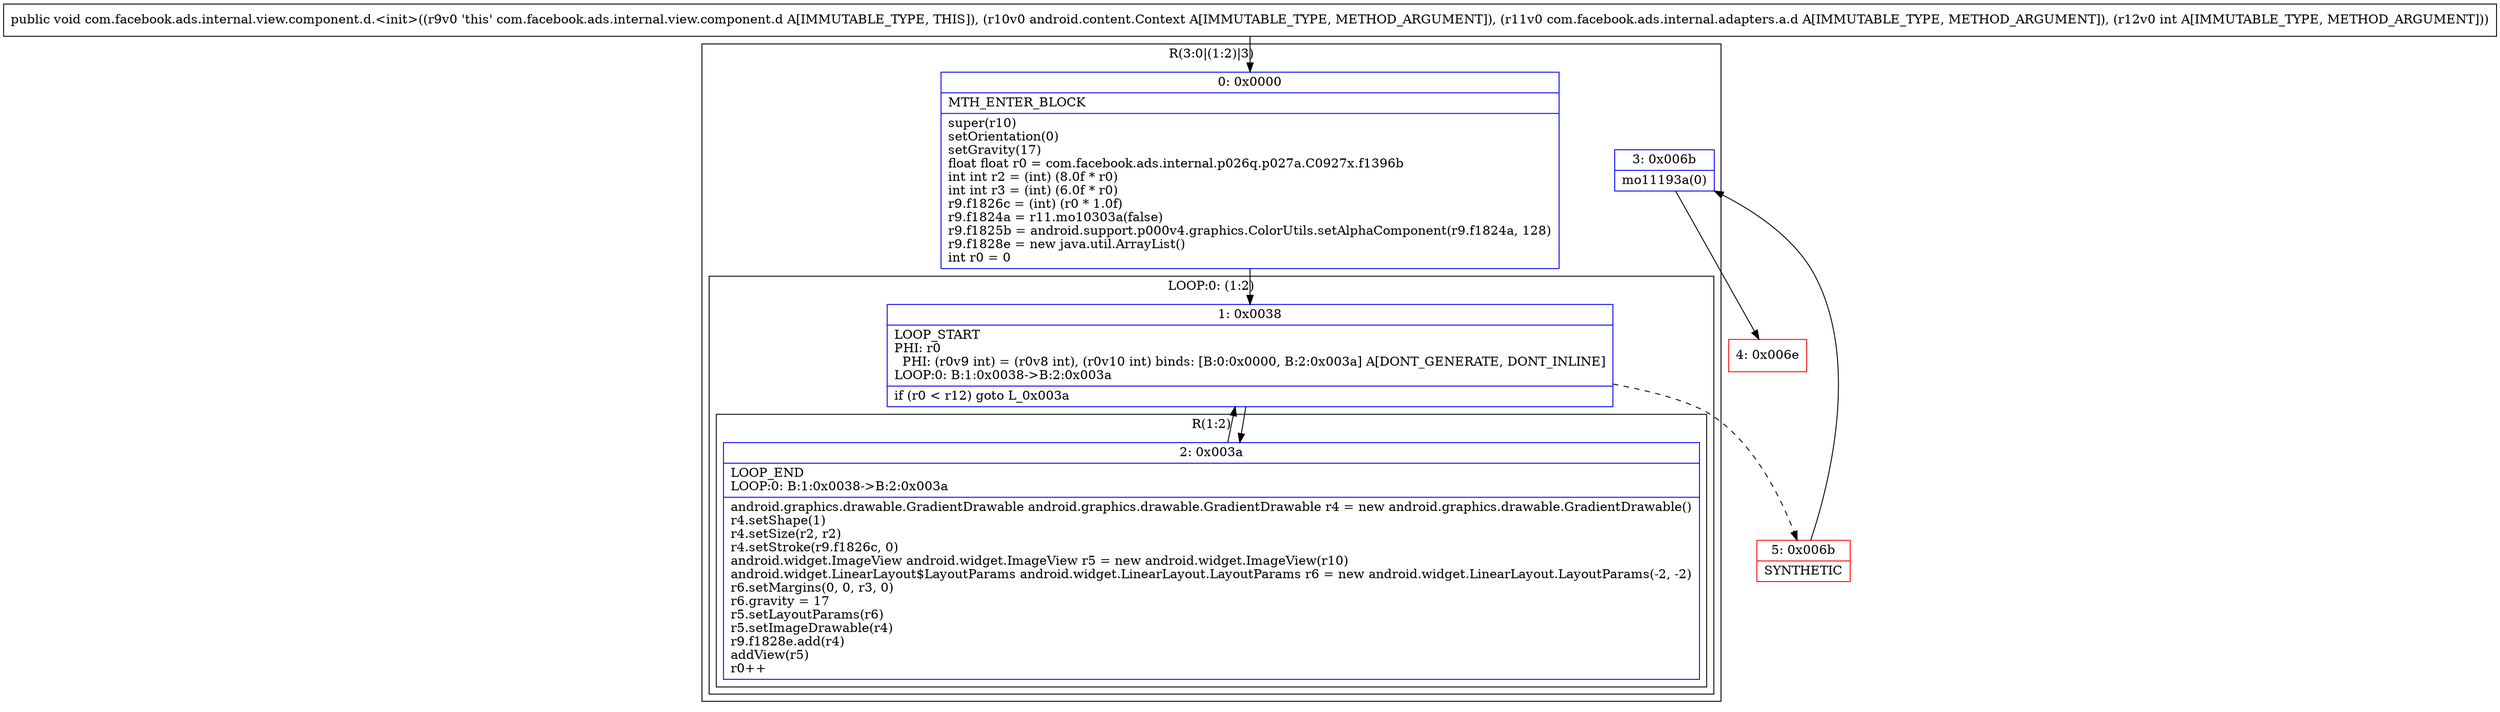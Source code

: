 digraph "CFG forcom.facebook.ads.internal.view.component.d.\<init\>(Landroid\/content\/Context;Lcom\/facebook\/ads\/internal\/adapters\/a\/d;I)V" {
subgraph cluster_Region_1006509012 {
label = "R(3:0|(1:2)|3)";
node [shape=record,color=blue];
Node_0 [shape=record,label="{0\:\ 0x0000|MTH_ENTER_BLOCK\l|super(r10)\lsetOrientation(0)\lsetGravity(17)\lfloat float r0 = com.facebook.ads.internal.p026q.p027a.C0927x.f1396b\lint int r2 = (int) (8.0f * r0)\lint int r3 = (int) (6.0f * r0)\lr9.f1826c = (int) (r0 * 1.0f)\lr9.f1824a = r11.mo10303a(false)\lr9.f1825b = android.support.p000v4.graphics.ColorUtils.setAlphaComponent(r9.f1824a, 128)\lr9.f1828e = new java.util.ArrayList()\lint r0 = 0\l}"];
subgraph cluster_LoopRegion_928496890 {
label = "LOOP:0: (1:2)";
node [shape=record,color=blue];
Node_1 [shape=record,label="{1\:\ 0x0038|LOOP_START\lPHI: r0 \l  PHI: (r0v9 int) = (r0v8 int), (r0v10 int) binds: [B:0:0x0000, B:2:0x003a] A[DONT_GENERATE, DONT_INLINE]\lLOOP:0: B:1:0x0038\-\>B:2:0x003a\l|if (r0 \< r12) goto L_0x003a\l}"];
subgraph cluster_Region_1493117440 {
label = "R(1:2)";
node [shape=record,color=blue];
Node_2 [shape=record,label="{2\:\ 0x003a|LOOP_END\lLOOP:0: B:1:0x0038\-\>B:2:0x003a\l|android.graphics.drawable.GradientDrawable android.graphics.drawable.GradientDrawable r4 = new android.graphics.drawable.GradientDrawable()\lr4.setShape(1)\lr4.setSize(r2, r2)\lr4.setStroke(r9.f1826c, 0)\landroid.widget.ImageView android.widget.ImageView r5 = new android.widget.ImageView(r10)\landroid.widget.LinearLayout$LayoutParams android.widget.LinearLayout.LayoutParams r6 = new android.widget.LinearLayout.LayoutParams(\-2, \-2)\lr6.setMargins(0, 0, r3, 0)\lr6.gravity = 17\lr5.setLayoutParams(r6)\lr5.setImageDrawable(r4)\lr9.f1828e.add(r4)\laddView(r5)\lr0++\l}"];
}
}
Node_3 [shape=record,label="{3\:\ 0x006b|mo11193a(0)\l}"];
}
Node_4 [shape=record,color=red,label="{4\:\ 0x006e}"];
Node_5 [shape=record,color=red,label="{5\:\ 0x006b|SYNTHETIC\l}"];
MethodNode[shape=record,label="{public void com.facebook.ads.internal.view.component.d.\<init\>((r9v0 'this' com.facebook.ads.internal.view.component.d A[IMMUTABLE_TYPE, THIS]), (r10v0 android.content.Context A[IMMUTABLE_TYPE, METHOD_ARGUMENT]), (r11v0 com.facebook.ads.internal.adapters.a.d A[IMMUTABLE_TYPE, METHOD_ARGUMENT]), (r12v0 int A[IMMUTABLE_TYPE, METHOD_ARGUMENT])) }"];
MethodNode -> Node_0;
Node_0 -> Node_1;
Node_1 -> Node_2;
Node_1 -> Node_5[style=dashed];
Node_2 -> Node_1;
Node_3 -> Node_4;
Node_5 -> Node_3;
}

